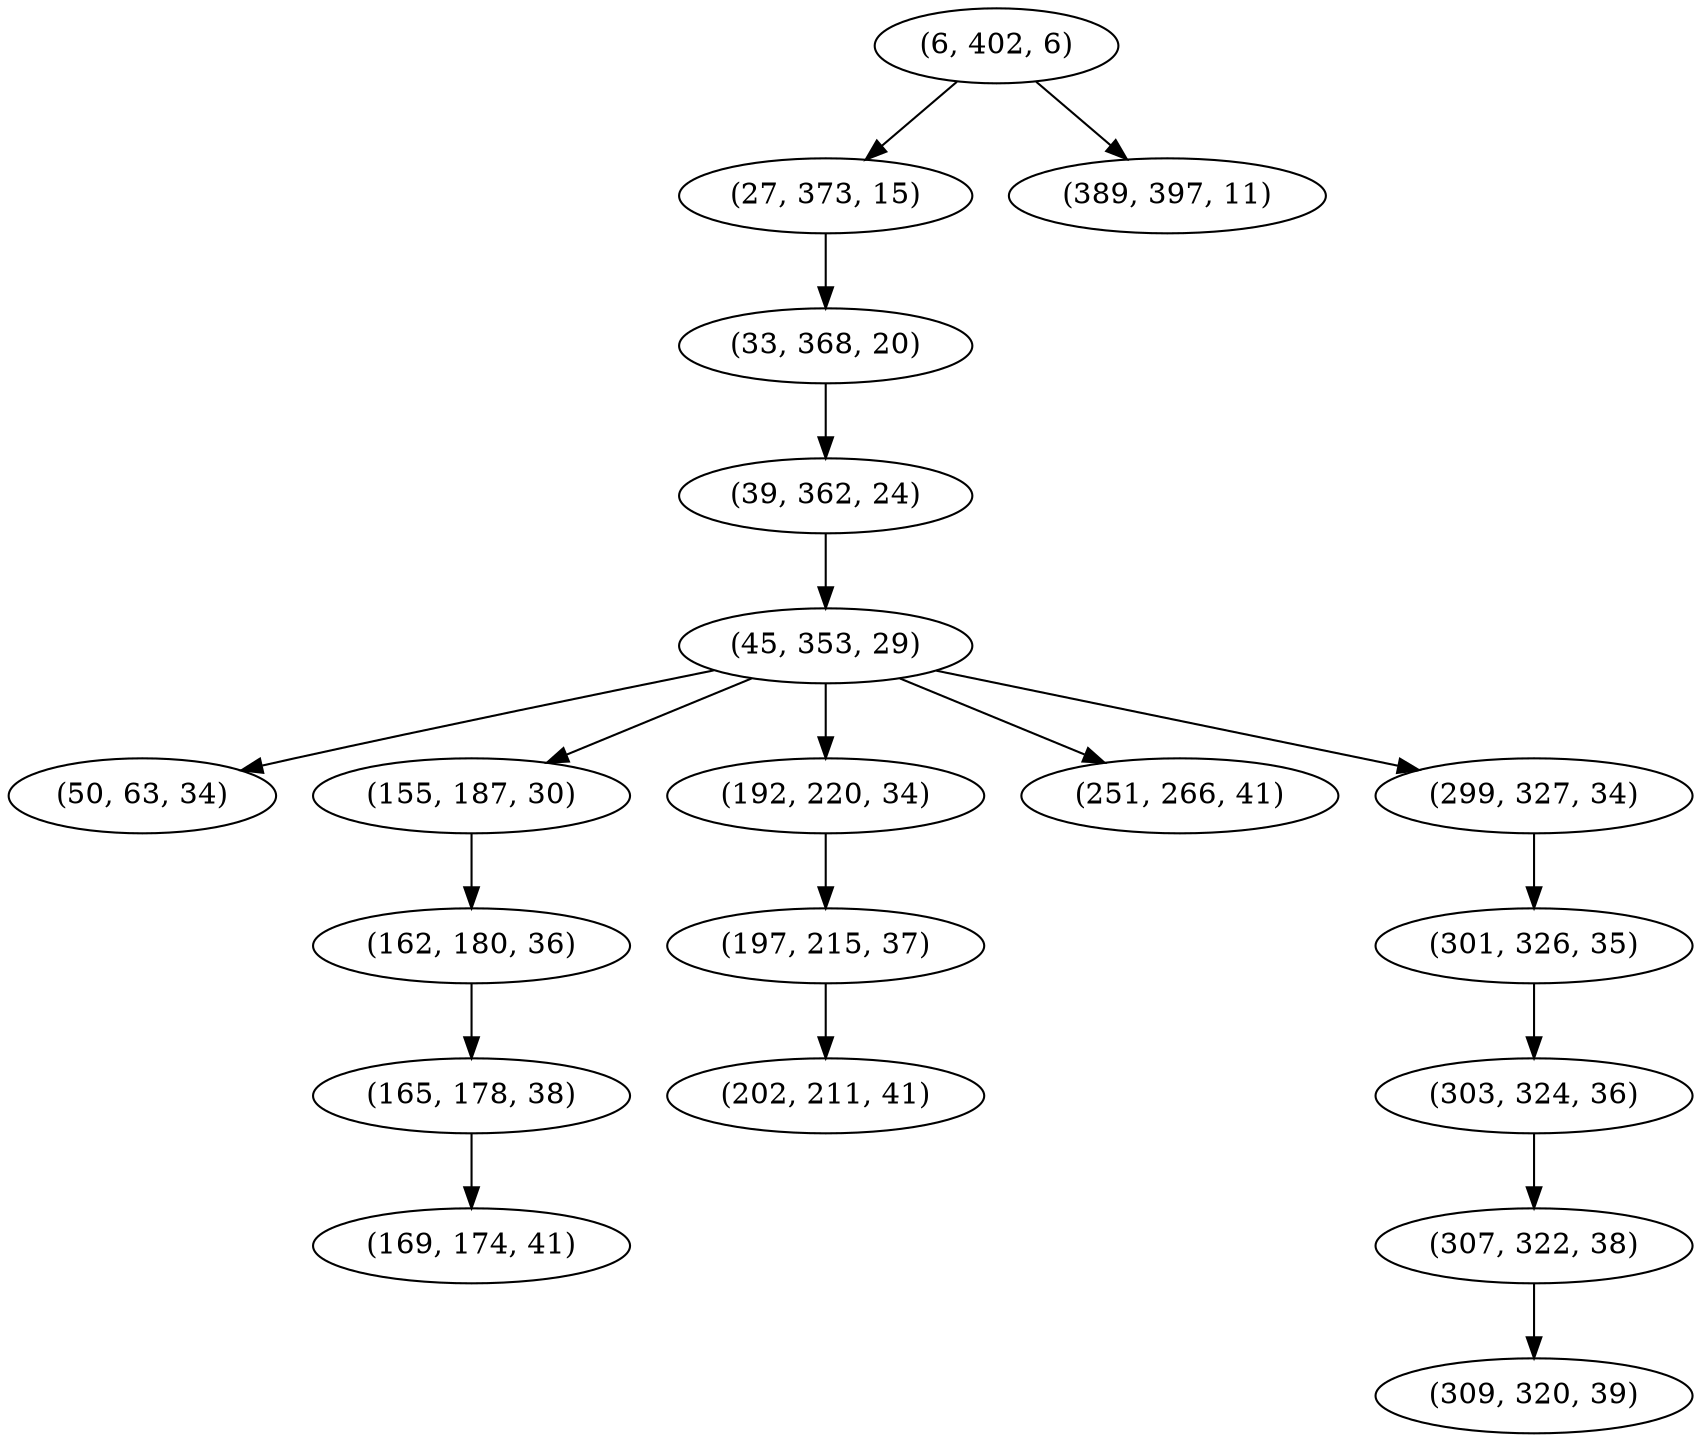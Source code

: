 digraph tree {
    "(6, 402, 6)";
    "(27, 373, 15)";
    "(33, 368, 20)";
    "(39, 362, 24)";
    "(45, 353, 29)";
    "(50, 63, 34)";
    "(155, 187, 30)";
    "(162, 180, 36)";
    "(165, 178, 38)";
    "(169, 174, 41)";
    "(192, 220, 34)";
    "(197, 215, 37)";
    "(202, 211, 41)";
    "(251, 266, 41)";
    "(299, 327, 34)";
    "(301, 326, 35)";
    "(303, 324, 36)";
    "(307, 322, 38)";
    "(309, 320, 39)";
    "(389, 397, 11)";
    "(6, 402, 6)" -> "(27, 373, 15)";
    "(6, 402, 6)" -> "(389, 397, 11)";
    "(27, 373, 15)" -> "(33, 368, 20)";
    "(33, 368, 20)" -> "(39, 362, 24)";
    "(39, 362, 24)" -> "(45, 353, 29)";
    "(45, 353, 29)" -> "(50, 63, 34)";
    "(45, 353, 29)" -> "(155, 187, 30)";
    "(45, 353, 29)" -> "(192, 220, 34)";
    "(45, 353, 29)" -> "(251, 266, 41)";
    "(45, 353, 29)" -> "(299, 327, 34)";
    "(155, 187, 30)" -> "(162, 180, 36)";
    "(162, 180, 36)" -> "(165, 178, 38)";
    "(165, 178, 38)" -> "(169, 174, 41)";
    "(192, 220, 34)" -> "(197, 215, 37)";
    "(197, 215, 37)" -> "(202, 211, 41)";
    "(299, 327, 34)" -> "(301, 326, 35)";
    "(301, 326, 35)" -> "(303, 324, 36)";
    "(303, 324, 36)" -> "(307, 322, 38)";
    "(307, 322, 38)" -> "(309, 320, 39)";
}
